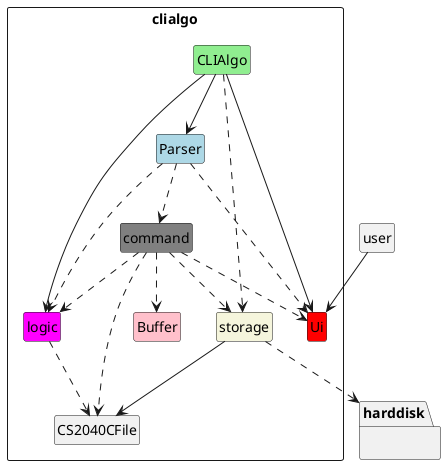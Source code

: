 @startuml
skinparam classAttributeIconSize 0
hide empty members

class user {
}

package clialgo <<rectangle>> {
    class CLIAlgo #lightgreen {

    }

    class Parser #lightblue{
    }

    class Ui #red {
    }

    class logic #magenta {
    }

    class command #grey {
    }

    class storage #beige {
    }

    class Buffer #pink {
    }

    class CS2040CFile {
    }
}
package harddisk {
}
user --> Ui
CLIAlgo --> Ui
CLIAlgo -->logic
CLIAlgo --> Parser
CLIAlgo ..> storage
Parser ..> Ui
Parser ..> logic
Parser ..> command
storage ..> harddisk
storage --> CS2040CFile
command ..> Ui
command ..> logic
command ..> storage
command ..> CS2040CFile
command ..> Buffer
logic ..> CS2040CFile

hide circle
@enduml